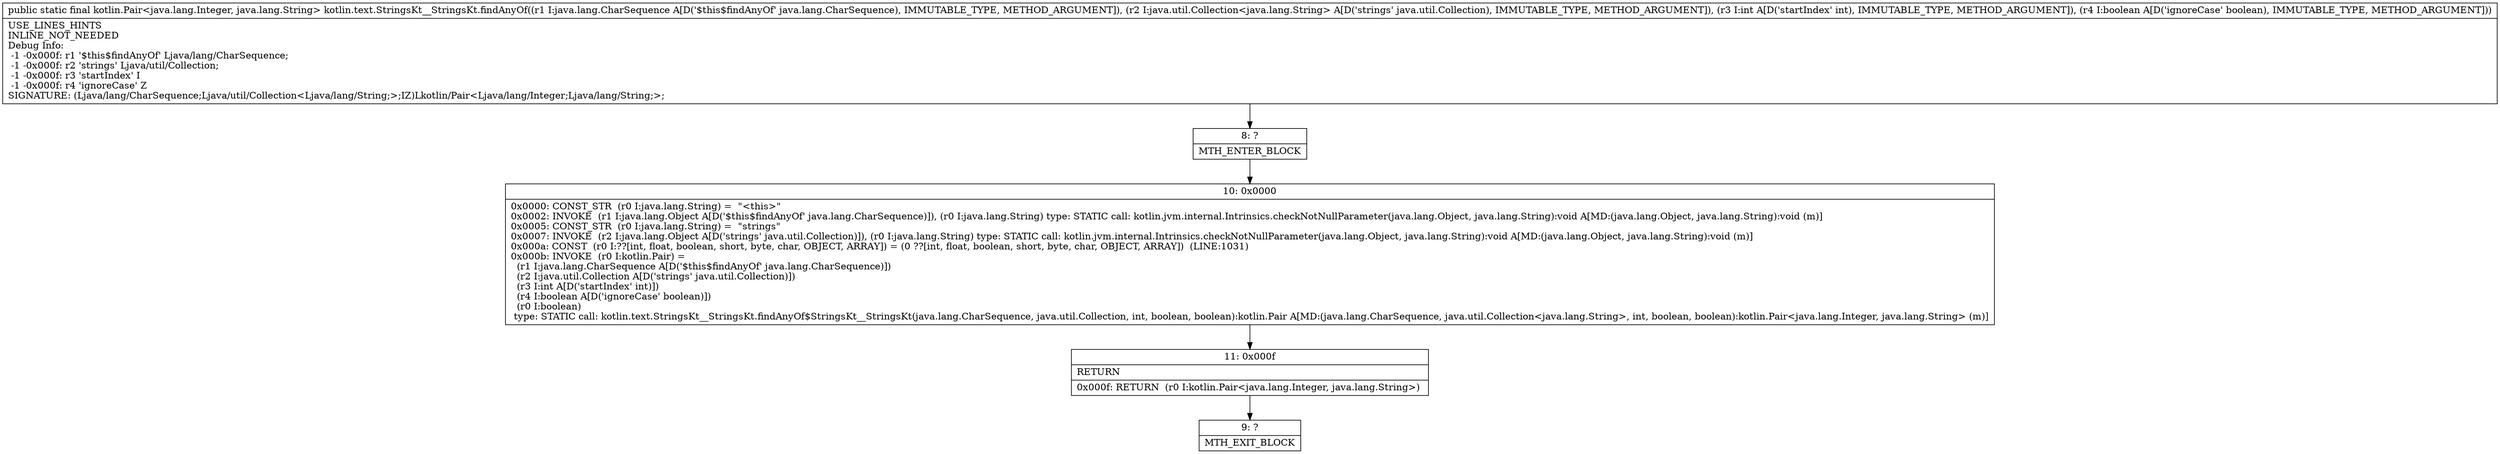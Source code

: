 digraph "CFG forkotlin.text.StringsKt__StringsKt.findAnyOf(Ljava\/lang\/CharSequence;Ljava\/util\/Collection;IZ)Lkotlin\/Pair;" {
Node_8 [shape=record,label="{8\:\ ?|MTH_ENTER_BLOCK\l}"];
Node_10 [shape=record,label="{10\:\ 0x0000|0x0000: CONST_STR  (r0 I:java.lang.String) =  \"\<this\>\" \l0x0002: INVOKE  (r1 I:java.lang.Object A[D('$this$findAnyOf' java.lang.CharSequence)]), (r0 I:java.lang.String) type: STATIC call: kotlin.jvm.internal.Intrinsics.checkNotNullParameter(java.lang.Object, java.lang.String):void A[MD:(java.lang.Object, java.lang.String):void (m)]\l0x0005: CONST_STR  (r0 I:java.lang.String) =  \"strings\" \l0x0007: INVOKE  (r2 I:java.lang.Object A[D('strings' java.util.Collection)]), (r0 I:java.lang.String) type: STATIC call: kotlin.jvm.internal.Intrinsics.checkNotNullParameter(java.lang.Object, java.lang.String):void A[MD:(java.lang.Object, java.lang.String):void (m)]\l0x000a: CONST  (r0 I:??[int, float, boolean, short, byte, char, OBJECT, ARRAY]) = (0 ??[int, float, boolean, short, byte, char, OBJECT, ARRAY])  (LINE:1031)\l0x000b: INVOKE  (r0 I:kotlin.Pair) = \l  (r1 I:java.lang.CharSequence A[D('$this$findAnyOf' java.lang.CharSequence)])\l  (r2 I:java.util.Collection A[D('strings' java.util.Collection)])\l  (r3 I:int A[D('startIndex' int)])\l  (r4 I:boolean A[D('ignoreCase' boolean)])\l  (r0 I:boolean)\l type: STATIC call: kotlin.text.StringsKt__StringsKt.findAnyOf$StringsKt__StringsKt(java.lang.CharSequence, java.util.Collection, int, boolean, boolean):kotlin.Pair A[MD:(java.lang.CharSequence, java.util.Collection\<java.lang.String\>, int, boolean, boolean):kotlin.Pair\<java.lang.Integer, java.lang.String\> (m)]\l}"];
Node_11 [shape=record,label="{11\:\ 0x000f|RETURN\l|0x000f: RETURN  (r0 I:kotlin.Pair\<java.lang.Integer, java.lang.String\>) \l}"];
Node_9 [shape=record,label="{9\:\ ?|MTH_EXIT_BLOCK\l}"];
MethodNode[shape=record,label="{public static final kotlin.Pair\<java.lang.Integer, java.lang.String\> kotlin.text.StringsKt__StringsKt.findAnyOf((r1 I:java.lang.CharSequence A[D('$this$findAnyOf' java.lang.CharSequence), IMMUTABLE_TYPE, METHOD_ARGUMENT]), (r2 I:java.util.Collection\<java.lang.String\> A[D('strings' java.util.Collection), IMMUTABLE_TYPE, METHOD_ARGUMENT]), (r3 I:int A[D('startIndex' int), IMMUTABLE_TYPE, METHOD_ARGUMENT]), (r4 I:boolean A[D('ignoreCase' boolean), IMMUTABLE_TYPE, METHOD_ARGUMENT]))  | USE_LINES_HINTS\lINLINE_NOT_NEEDED\lDebug Info:\l  \-1 \-0x000f: r1 '$this$findAnyOf' Ljava\/lang\/CharSequence;\l  \-1 \-0x000f: r2 'strings' Ljava\/util\/Collection;\l  \-1 \-0x000f: r3 'startIndex' I\l  \-1 \-0x000f: r4 'ignoreCase' Z\lSIGNATURE: (Ljava\/lang\/CharSequence;Ljava\/util\/Collection\<Ljava\/lang\/String;\>;IZ)Lkotlin\/Pair\<Ljava\/lang\/Integer;Ljava\/lang\/String;\>;\l}"];
MethodNode -> Node_8;Node_8 -> Node_10;
Node_10 -> Node_11;
Node_11 -> Node_9;
}


